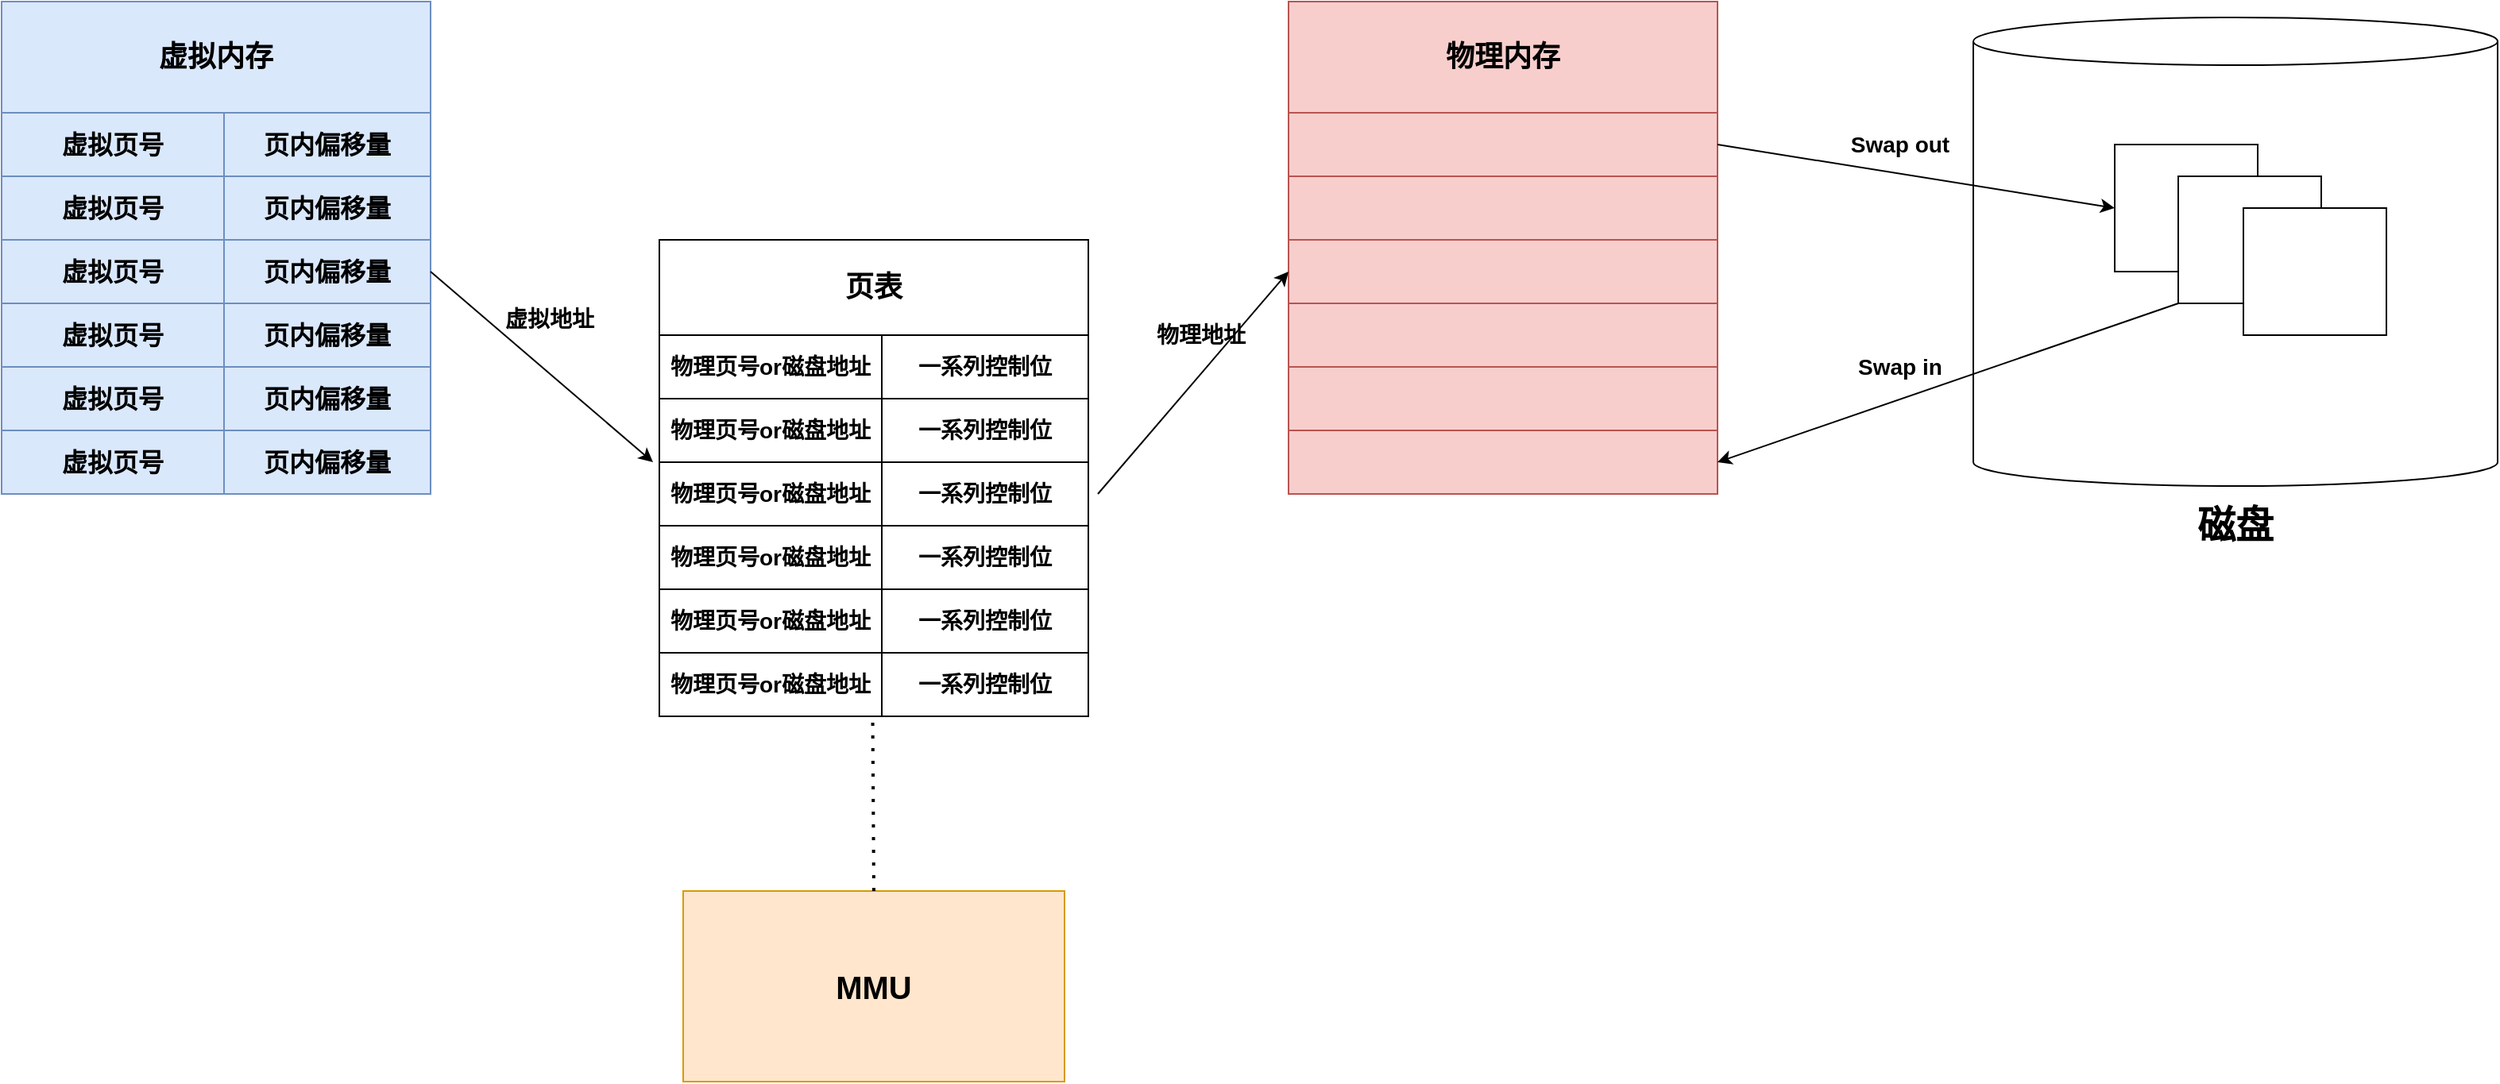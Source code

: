 <mxfile version="15.2.7" type="device"><diagram id="5N-aWrwZRQaq6qqaz2Q4" name="第 1 页"><mxGraphModel dx="1205" dy="696" grid="1" gridSize="10" guides="1" tooltips="1" connect="1" arrows="1" fold="1" page="1" pageScale="1" pageWidth="827" pageHeight="1169" math="0" shadow="0"><root><mxCell id="0"/><mxCell id="1" parent="0"/><mxCell id="Rd7HZUpaF6H0bhwwVIMR-1" value="&lt;b&gt;&lt;font style=&quot;font-size: 18px&quot;&gt;虚拟内存&lt;/font&gt;&lt;/b&gt;" style="rounded=0;whiteSpace=wrap;html=1;fillColor=#dae8fc;strokeColor=#6c8ebf;" vertex="1" parent="1"><mxGeometry y="90" width="270" height="70" as="geometry"/></mxCell><mxCell id="Rd7HZUpaF6H0bhwwVIMR-4" value="" style="group" vertex="1" connectable="0" parent="1"><mxGeometry y="160" width="270" height="40" as="geometry"/></mxCell><mxCell id="Rd7HZUpaF6H0bhwwVIMR-2" value="&lt;b&gt;&lt;font style=&quot;font-size: 16px&quot;&gt;虚拟页号&lt;/font&gt;&lt;/b&gt;" style="rounded=0;whiteSpace=wrap;html=1;fillColor=#dae8fc;strokeColor=#6c8ebf;" vertex="1" parent="Rd7HZUpaF6H0bhwwVIMR-4"><mxGeometry width="140" height="40" as="geometry"/></mxCell><mxCell id="Rd7HZUpaF6H0bhwwVIMR-3" value="&lt;b&gt;&lt;font style=&quot;font-size: 16px&quot;&gt;页内偏移量&lt;/font&gt;&lt;/b&gt;" style="rounded=0;whiteSpace=wrap;html=1;fillColor=#dae8fc;strokeColor=#6c8ebf;" vertex="1" parent="Rd7HZUpaF6H0bhwwVIMR-4"><mxGeometry x="140" width="130" height="40" as="geometry"/></mxCell><mxCell id="Rd7HZUpaF6H0bhwwVIMR-17" value="" style="group" vertex="1" connectable="0" parent="1"><mxGeometry x="414" y="300" width="270" height="40" as="geometry"/></mxCell><mxCell id="Rd7HZUpaF6H0bhwwVIMR-18" value="&lt;b&gt;&lt;font style=&quot;font-size: 14px&quot;&gt;物理页号or磁盘地址&lt;/font&gt;&lt;/b&gt;" style="rounded=0;whiteSpace=wrap;html=1;" vertex="1" parent="Rd7HZUpaF6H0bhwwVIMR-17"><mxGeometry width="140" height="40" as="geometry"/></mxCell><mxCell id="Rd7HZUpaF6H0bhwwVIMR-19" value="&lt;b&gt;&lt;font style=&quot;font-size: 14px&quot;&gt;一系列控制位&lt;/font&gt;&lt;/b&gt;" style="rounded=0;whiteSpace=wrap;html=1;" vertex="1" parent="Rd7HZUpaF6H0bhwwVIMR-17"><mxGeometry x="140" width="130" height="40" as="geometry"/></mxCell><mxCell id="Rd7HZUpaF6H0bhwwVIMR-20" value="&lt;b&gt;&lt;font style=&quot;font-size: 18px&quot;&gt;页表&lt;/font&gt;&lt;/b&gt;" style="rounded=0;whiteSpace=wrap;html=1;" vertex="1" parent="1"><mxGeometry x="414" y="240" width="270" height="60" as="geometry"/></mxCell><mxCell id="Rd7HZUpaF6H0bhwwVIMR-21" value="" style="group" vertex="1" connectable="0" parent="1"><mxGeometry y="200" width="270" height="40" as="geometry"/></mxCell><mxCell id="Rd7HZUpaF6H0bhwwVIMR-22" value="&lt;b&gt;&lt;font style=&quot;font-size: 16px&quot;&gt;虚拟页号&lt;/font&gt;&lt;/b&gt;" style="rounded=0;whiteSpace=wrap;html=1;fillColor=#dae8fc;strokeColor=#6c8ebf;" vertex="1" parent="Rd7HZUpaF6H0bhwwVIMR-21"><mxGeometry width="140" height="40" as="geometry"/></mxCell><mxCell id="Rd7HZUpaF6H0bhwwVIMR-23" value="&lt;b&gt;&lt;font style=&quot;font-size: 16px&quot;&gt;页内偏移量&lt;/font&gt;&lt;/b&gt;" style="rounded=0;whiteSpace=wrap;html=1;fillColor=#dae8fc;strokeColor=#6c8ebf;" vertex="1" parent="Rd7HZUpaF6H0bhwwVIMR-21"><mxGeometry x="140" width="130" height="40" as="geometry"/></mxCell><mxCell id="Rd7HZUpaF6H0bhwwVIMR-24" value="" style="group" vertex="1" connectable="0" parent="1"><mxGeometry y="240" width="270" height="40" as="geometry"/></mxCell><mxCell id="Rd7HZUpaF6H0bhwwVIMR-25" value="&lt;b&gt;&lt;font style=&quot;font-size: 16px&quot;&gt;虚拟页号&lt;/font&gt;&lt;/b&gt;" style="rounded=0;whiteSpace=wrap;html=1;fillColor=#dae8fc;strokeColor=#6c8ebf;" vertex="1" parent="Rd7HZUpaF6H0bhwwVIMR-24"><mxGeometry width="140" height="40" as="geometry"/></mxCell><mxCell id="Rd7HZUpaF6H0bhwwVIMR-26" value="&lt;b&gt;&lt;font style=&quot;font-size: 16px&quot;&gt;页内偏移量&lt;/font&gt;&lt;/b&gt;" style="rounded=0;whiteSpace=wrap;html=1;fillColor=#dae8fc;strokeColor=#6c8ebf;" vertex="1" parent="Rd7HZUpaF6H0bhwwVIMR-24"><mxGeometry x="140" width="130" height="40" as="geometry"/></mxCell><mxCell id="Rd7HZUpaF6H0bhwwVIMR-27" value="" style="group" vertex="1" connectable="0" parent="1"><mxGeometry y="280" width="270" height="40" as="geometry"/></mxCell><mxCell id="Rd7HZUpaF6H0bhwwVIMR-28" value="&lt;b&gt;&lt;font style=&quot;font-size: 16px&quot;&gt;虚拟页号&lt;/font&gt;&lt;/b&gt;" style="rounded=0;whiteSpace=wrap;html=1;fillColor=#dae8fc;strokeColor=#6c8ebf;" vertex="1" parent="Rd7HZUpaF6H0bhwwVIMR-27"><mxGeometry width="140" height="40" as="geometry"/></mxCell><mxCell id="Rd7HZUpaF6H0bhwwVIMR-29" value="&lt;b&gt;&lt;font style=&quot;font-size: 16px&quot;&gt;页内偏移量&lt;/font&gt;&lt;/b&gt;" style="rounded=0;whiteSpace=wrap;html=1;fillColor=#dae8fc;strokeColor=#6c8ebf;" vertex="1" parent="Rd7HZUpaF6H0bhwwVIMR-27"><mxGeometry x="140" width="130" height="40" as="geometry"/></mxCell><mxCell id="Rd7HZUpaF6H0bhwwVIMR-30" value="" style="group" vertex="1" connectable="0" parent="1"><mxGeometry y="320" width="270" height="40" as="geometry"/></mxCell><mxCell id="Rd7HZUpaF6H0bhwwVIMR-31" value="&lt;b&gt;&lt;font style=&quot;font-size: 16px&quot;&gt;虚拟页号&lt;/font&gt;&lt;/b&gt;" style="rounded=0;whiteSpace=wrap;html=1;fillColor=#dae8fc;strokeColor=#6c8ebf;" vertex="1" parent="Rd7HZUpaF6H0bhwwVIMR-30"><mxGeometry width="140" height="40" as="geometry"/></mxCell><mxCell id="Rd7HZUpaF6H0bhwwVIMR-32" value="&lt;b&gt;&lt;font style=&quot;font-size: 16px&quot;&gt;页内偏移量&lt;/font&gt;&lt;/b&gt;" style="rounded=0;whiteSpace=wrap;html=1;fillColor=#dae8fc;strokeColor=#6c8ebf;" vertex="1" parent="Rd7HZUpaF6H0bhwwVIMR-30"><mxGeometry x="140" width="130" height="40" as="geometry"/></mxCell><mxCell id="Rd7HZUpaF6H0bhwwVIMR-33" value="" style="group" vertex="1" connectable="0" parent="1"><mxGeometry y="360" width="270" height="40" as="geometry"/></mxCell><mxCell id="Rd7HZUpaF6H0bhwwVIMR-34" value="&lt;b&gt;&lt;font style=&quot;font-size: 16px&quot;&gt;虚拟页号&lt;/font&gt;&lt;/b&gt;" style="rounded=0;whiteSpace=wrap;html=1;fillColor=#dae8fc;strokeColor=#6c8ebf;" vertex="1" parent="Rd7HZUpaF6H0bhwwVIMR-33"><mxGeometry width="140" height="40" as="geometry"/></mxCell><mxCell id="Rd7HZUpaF6H0bhwwVIMR-35" value="&lt;b&gt;&lt;font style=&quot;font-size: 16px&quot;&gt;页内偏移量&lt;/font&gt;&lt;/b&gt;" style="rounded=0;whiteSpace=wrap;html=1;fillColor=#dae8fc;strokeColor=#6c8ebf;" vertex="1" parent="Rd7HZUpaF6H0bhwwVIMR-33"><mxGeometry x="140" width="130" height="40" as="geometry"/></mxCell><mxCell id="Rd7HZUpaF6H0bhwwVIMR-36" value="" style="group" vertex="1" connectable="0" parent="1"><mxGeometry x="414" y="340" width="270" height="40" as="geometry"/></mxCell><mxCell id="Rd7HZUpaF6H0bhwwVIMR-37" value="&lt;b&gt;&lt;font style=&quot;font-size: 14px&quot;&gt;物理页号or磁盘地址&lt;/font&gt;&lt;/b&gt;" style="rounded=0;whiteSpace=wrap;html=1;" vertex="1" parent="Rd7HZUpaF6H0bhwwVIMR-36"><mxGeometry width="140" height="40" as="geometry"/></mxCell><mxCell id="Rd7HZUpaF6H0bhwwVIMR-38" value="&lt;b&gt;&lt;font style=&quot;font-size: 14px&quot;&gt;一系列控制位&lt;/font&gt;&lt;/b&gt;" style="rounded=0;whiteSpace=wrap;html=1;" vertex="1" parent="Rd7HZUpaF6H0bhwwVIMR-36"><mxGeometry x="140" width="130" height="40" as="geometry"/></mxCell><mxCell id="Rd7HZUpaF6H0bhwwVIMR-39" value="" style="group" vertex="1" connectable="0" parent="1"><mxGeometry x="414" y="380" width="270" height="40" as="geometry"/></mxCell><mxCell id="Rd7HZUpaF6H0bhwwVIMR-40" value="&lt;b&gt;&lt;font style=&quot;font-size: 14px&quot;&gt;物理页号or磁盘地址&lt;/font&gt;&lt;/b&gt;" style="rounded=0;whiteSpace=wrap;html=1;" vertex="1" parent="Rd7HZUpaF6H0bhwwVIMR-39"><mxGeometry width="140" height="40" as="geometry"/></mxCell><mxCell id="Rd7HZUpaF6H0bhwwVIMR-41" value="&lt;b&gt;&lt;font style=&quot;font-size: 14px&quot;&gt;一系列控制位&lt;/font&gt;&lt;/b&gt;" style="rounded=0;whiteSpace=wrap;html=1;" vertex="1" parent="Rd7HZUpaF6H0bhwwVIMR-39"><mxGeometry x="140" width="130" height="40" as="geometry"/></mxCell><mxCell id="Rd7HZUpaF6H0bhwwVIMR-42" value="" style="group" vertex="1" connectable="0" parent="1"><mxGeometry x="414" y="420" width="270" height="40" as="geometry"/></mxCell><mxCell id="Rd7HZUpaF6H0bhwwVIMR-43" value="&lt;b&gt;&lt;font style=&quot;font-size: 14px&quot;&gt;物理页号or磁盘地址&lt;/font&gt;&lt;/b&gt;" style="rounded=0;whiteSpace=wrap;html=1;" vertex="1" parent="Rd7HZUpaF6H0bhwwVIMR-42"><mxGeometry width="140" height="40" as="geometry"/></mxCell><mxCell id="Rd7HZUpaF6H0bhwwVIMR-44" value="&lt;b&gt;&lt;font style=&quot;font-size: 14px&quot;&gt;一系列控制位&lt;/font&gt;&lt;/b&gt;" style="rounded=0;whiteSpace=wrap;html=1;" vertex="1" parent="Rd7HZUpaF6H0bhwwVIMR-42"><mxGeometry x="140" width="130" height="40" as="geometry"/></mxCell><mxCell id="Rd7HZUpaF6H0bhwwVIMR-45" value="" style="group" vertex="1" connectable="0" parent="1"><mxGeometry x="414" y="460" width="270" height="40" as="geometry"/></mxCell><mxCell id="Rd7HZUpaF6H0bhwwVIMR-46" value="&lt;b&gt;&lt;font style=&quot;font-size: 14px&quot;&gt;物理页号or磁盘地址&lt;/font&gt;&lt;/b&gt;" style="rounded=0;whiteSpace=wrap;html=1;" vertex="1" parent="Rd7HZUpaF6H0bhwwVIMR-45"><mxGeometry width="140" height="40" as="geometry"/></mxCell><mxCell id="Rd7HZUpaF6H0bhwwVIMR-47" value="&lt;b&gt;&lt;font style=&quot;font-size: 14px&quot;&gt;一系列控制位&lt;/font&gt;&lt;/b&gt;" style="rounded=0;whiteSpace=wrap;html=1;" vertex="1" parent="Rd7HZUpaF6H0bhwwVIMR-45"><mxGeometry x="140" width="130" height="40" as="geometry"/></mxCell><mxCell id="Rd7HZUpaF6H0bhwwVIMR-48" value="" style="group" vertex="1" connectable="0" parent="1"><mxGeometry x="414" y="500" width="270" height="40" as="geometry"/></mxCell><mxCell id="Rd7HZUpaF6H0bhwwVIMR-49" value="&lt;b&gt;&lt;font style=&quot;font-size: 14px&quot;&gt;物理页号or磁盘地址&lt;/font&gt;&lt;/b&gt;" style="rounded=0;whiteSpace=wrap;html=1;" vertex="1" parent="Rd7HZUpaF6H0bhwwVIMR-48"><mxGeometry width="140" height="40" as="geometry"/></mxCell><mxCell id="Rd7HZUpaF6H0bhwwVIMR-50" value="&lt;b&gt;&lt;font style=&quot;font-size: 14px&quot;&gt;一系列控制位&lt;/font&gt;&lt;/b&gt;" style="rounded=0;whiteSpace=wrap;html=1;" vertex="1" parent="Rd7HZUpaF6H0bhwwVIMR-48"><mxGeometry x="140" width="130" height="40" as="geometry"/></mxCell><mxCell id="Rd7HZUpaF6H0bhwwVIMR-51" value="&lt;b&gt;&lt;font style=&quot;font-size: 18px&quot;&gt;物理内存&lt;/font&gt;&lt;/b&gt;" style="rounded=0;whiteSpace=wrap;html=1;fillColor=#f8cecc;strokeColor=#b85450;" vertex="1" parent="1"><mxGeometry x="810" y="90" width="270" height="70" as="geometry"/></mxCell><mxCell id="Rd7HZUpaF6H0bhwwVIMR-70" value="&lt;span style=&quot;color: rgba(0 , 0 , 0 , 0) ; font-family: monospace ; font-size: 0px&quot;&gt;%3CmxGraphModel%3E%3Croot%3E%3CmxCell%20id%3D%220%22%2F%3E%3CmxCell%20id%3D%221%22%20parent%3D%220%22%2F%3E%3CmxCell%20id%3D%222%22%20value%3D%22%26lt%3Bb%26gt%3B%26lt%3Bfont%20style%3D%26quot%3Bfont-size%3A%2018px%26quot%3B%26gt%3B%E7%89%A9%E7%90%86%E5%86%85%E5%AD%98%26lt%3B%2Ffont%26gt%3B%26lt%3B%2Fb%26gt%3B%22%20style%3D%22rounded%3D0%3BwhiteSpace%3Dwrap%3Bhtml%3D1%3BfillColor%3D%23f8cecc%3BstrokeColor%3D%23b85450%3B%22%20vertex%3D%221%22%20parent%3D%221%22%3E%3CmxGeometry%20x%3D%22740%22%20y%3D%22100%22%20width%3D%22270%22%20height%3D%2270%22%20as%3D%22geometry%22%2F%3E%3C%2FmxCell%3E%3C%2Froot%3E%3C%2FmxGraphModel%3E&lt;/span&gt;" style="rounded=0;whiteSpace=wrap;html=1;fillColor=#f8cecc;strokeColor=#b85450;" vertex="1" parent="1"><mxGeometry x="810" y="160" width="270" height="40" as="geometry"/></mxCell><mxCell id="Rd7HZUpaF6H0bhwwVIMR-71" value="&lt;span style=&quot;color: rgba(0 , 0 , 0 , 0) ; font-family: monospace ; font-size: 0px&quot;&gt;%3CmxGraphModel%3E%3Croot%3E%3CmxCell%20id%3D%220%22%2F%3E%3CmxCell%20id%3D%221%22%20parent%3D%220%22%2F%3E%3CmxCell%20id%3D%222%22%20value%3D%22%26lt%3Bb%26gt%3B%26lt%3Bfont%20style%3D%26quot%3Bfont-size%3A%2018px%26quot%3B%26gt%3B%E7%89%A9%E7%90%86%E5%86%85%E5%AD%98%26lt%3B%2Ffont%26gt%3B%26lt%3B%2Fb%26gt%3B%22%20style%3D%22rounded%3D0%3BwhiteSpace%3Dwrap%3Bhtml%3D1%3BfillColor%3D%23f8cecc%3BstrokeColor%3D%23b85450%3B%22%20vertex%3D%221%22%20parent%3D%221%22%3E%3CmxGeometry%20x%3D%22740%22%20y%3D%22100%22%20width%3D%22270%22%20height%3D%2270%22%20as%3D%22geometry%22%2F%3E%3C%2FmxCell%3E%3C%2Froot%3E%3C%2FmxGraphModel%3E&lt;/span&gt;" style="rounded=0;whiteSpace=wrap;html=1;fillColor=#f8cecc;strokeColor=#b85450;" vertex="1" parent="1"><mxGeometry x="810" y="200" width="270" height="40" as="geometry"/></mxCell><mxCell id="Rd7HZUpaF6H0bhwwVIMR-72" value="&lt;span style=&quot;color: rgba(0 , 0 , 0 , 0) ; font-family: monospace ; font-size: 0px&quot;&gt;%3CmxGraphModel%3E%3Croot%3E%3CmxCell%20id%3D%220%22%2F%3E%3CmxCell%20id%3D%221%22%20parent%3D%220%22%2F%3E%3CmxCell%20id%3D%222%22%20value%3D%22%26lt%3Bb%26gt%3B%26lt%3Bfont%20style%3D%26quot%3Bfont-size%3A%2018px%26quot%3B%26gt%3B%E7%89%A9%E7%90%86%E5%86%85%E5%AD%98%26lt%3B%2Ffont%26gt%3B%26lt%3B%2Fb%26gt%3B%22%20style%3D%22rounded%3D0%3BwhiteSpace%3Dwrap%3Bhtml%3D1%3BfillColor%3D%23f8cecc%3BstrokeColor%3D%23b85450%3B%22%20vertex%3D%221%22%20parent%3D%221%22%3E%3CmxGeometry%20x%3D%22740%22%20y%3D%22100%22%20width%3D%22270%22%20height%3D%2270%22%20as%3D%22geometry%22%2F%3E%3C%2FmxCell%3E%3C%2Froot%3E%3C%2FmxGraphModel%3E&lt;/span&gt;" style="rounded=0;whiteSpace=wrap;html=1;fillColor=#f8cecc;strokeColor=#b85450;" vertex="1" parent="1"><mxGeometry x="810" y="240" width="270" height="40" as="geometry"/></mxCell><mxCell id="Rd7HZUpaF6H0bhwwVIMR-73" value="&lt;span style=&quot;color: rgba(0 , 0 , 0 , 0) ; font-family: monospace ; font-size: 0px&quot;&gt;%3CmxGraphModel%3E%3Croot%3E%3CmxCell%20id%3D%220%22%2F%3E%3CmxCell%20id%3D%221%22%20parent%3D%220%22%2F%3E%3CmxCell%20id%3D%222%22%20value%3D%22%26lt%3Bb%26gt%3B%26lt%3Bfont%20style%3D%26quot%3Bfont-size%3A%2018px%26quot%3B%26gt%3B%E7%89%A9%E7%90%86%E5%86%85%E5%AD%98%26lt%3B%2Ffont%26gt%3B%26lt%3B%2Fb%26gt%3B%22%20style%3D%22rounded%3D0%3BwhiteSpace%3Dwrap%3Bhtml%3D1%3BfillColor%3D%23f8cecc%3BstrokeColor%3D%23b85450%3B%22%20vertex%3D%221%22%20parent%3D%221%22%3E%3CmxGeometry%20x%3D%22740%22%20y%3D%22100%22%20width%3D%22270%22%20height%3D%2270%22%20as%3D%22geometry%22%2F%3E%3C%2FmxCell%3E%3C%2Froot%3E%3C%2FmxGraphModel%3E&lt;/span&gt;" style="rounded=0;whiteSpace=wrap;html=1;fillColor=#f8cecc;strokeColor=#b85450;" vertex="1" parent="1"><mxGeometry x="810" y="280" width="270" height="40" as="geometry"/></mxCell><mxCell id="Rd7HZUpaF6H0bhwwVIMR-74" value="&lt;span style=&quot;color: rgba(0 , 0 , 0 , 0) ; font-family: monospace ; font-size: 0px&quot;&gt;%3CmxGraphModel%3E%3Croot%3E%3CmxCell%20id%3D%220%22%2F%3E%3CmxCell%20id%3D%221%22%20parent%3D%220%22%2F%3E%3CmxCell%20id%3D%222%22%20value%3D%22%26lt%3Bb%26gt%3B%26lt%3Bfont%20style%3D%26quot%3Bfont-size%3A%2018px%26quot%3B%26gt%3B%E7%89%A9%E7%90%86%E5%86%85%E5%AD%98%26lt%3B%2Ffont%26gt%3B%26lt%3B%2Fb%26gt%3B%22%20style%3D%22rounded%3D0%3BwhiteSpace%3Dwrap%3Bhtml%3D1%3BfillColor%3D%23f8cecc%3BstrokeColor%3D%23b85450%3B%22%20vertex%3D%221%22%20parent%3D%221%22%3E%3CmxGeometry%20x%3D%22740%22%20y%3D%22100%22%20width%3D%22270%22%20height%3D%2270%22%20as%3D%22geometry%22%2F%3E%3C%2FmxCell%3E%3C%2Froot%3E%3C%2FmxGraphModel%3E&lt;/span&gt;" style="rounded=0;whiteSpace=wrap;html=1;fillColor=#f8cecc;strokeColor=#b85450;" vertex="1" parent="1"><mxGeometry x="810" y="320" width="270" height="40" as="geometry"/></mxCell><mxCell id="Rd7HZUpaF6H0bhwwVIMR-75" value="&lt;span style=&quot;color: rgba(0 , 0 , 0 , 0) ; font-family: monospace ; font-size: 0px&quot;&gt;%3CmxGraphModel%3E%3Croot%3E%3CmxCell%20id%3D%220%22%2F%3E%3CmxCell%20id%3D%221%22%20parent%3D%220%22%2F%3E%3CmxCell%20id%3D%222%22%20value%3D%22%26lt%3Bb%26gt%3B%26lt%3Bfont%20style%3D%26quot%3Bfont-size%3A%2018px%26quot%3B%26gt%3B%E7%89%A9%E7%90%86%E5%86%85%E5%AD%98%26lt%3B%2Ffont%26gt%3B%26lt%3B%2Fb%26gt%3B%22%20style%3D%22rounded%3D0%3BwhiteSpace%3Dwrap%3Bhtml%3D1%3BfillColor%3D%23f8cecc%3BstrokeColor%3D%23b85450%3B%22%20vertex%3D%221%22%20parent%3D%221%22%3E%3CmxGeometry%20x%3D%22740%22%20y%3D%22100%22%20width%3D%22270%22%20height%3D%2270%22%20as%3D%22geometry%22%2F%3E%3C%2FmxCell%3E%3C%2Froot%3E%3C%2FmxGraphModel%3E&lt;/span&gt;" style="rounded=0;whiteSpace=wrap;html=1;fillColor=#f8cecc;strokeColor=#b85450;" vertex="1" parent="1"><mxGeometry x="810" y="360" width="270" height="40" as="geometry"/></mxCell><mxCell id="Rd7HZUpaF6H0bhwwVIMR-76" value="" style="endArrow=classic;html=1;exitX=1;exitY=0.5;exitDx=0;exitDy=0;" edge="1" parent="1" source="Rd7HZUpaF6H0bhwwVIMR-26"><mxGeometry width="50" height="50" relative="1" as="geometry"><mxPoint x="350" y="220" as="sourcePoint"/><mxPoint x="410" y="380" as="targetPoint"/></mxGeometry></mxCell><mxCell id="Rd7HZUpaF6H0bhwwVIMR-77" value="&lt;b&gt;&lt;font style=&quot;font-size: 14px&quot;&gt;虚拟地址&lt;/font&gt;&lt;/b&gt;" style="text;html=1;strokeColor=none;fillColor=none;align=center;verticalAlign=middle;whiteSpace=wrap;rounded=0;" vertex="1" parent="1"><mxGeometry x="310" y="280" width="70" height="20" as="geometry"/></mxCell><mxCell id="Rd7HZUpaF6H0bhwwVIMR-78" value="" style="endArrow=classic;html=1;entryX=0;entryY=0.5;entryDx=0;entryDy=0;" edge="1" parent="1" target="Rd7HZUpaF6H0bhwwVIMR-72"><mxGeometry width="50" height="50" relative="1" as="geometry"><mxPoint x="690" y="400" as="sourcePoint"/><mxPoint x="830" y="360" as="targetPoint"/></mxGeometry></mxCell><mxCell id="Rd7HZUpaF6H0bhwwVIMR-79" value="&lt;b&gt;&lt;font style=&quot;font-size: 14px&quot;&gt;物理地址&lt;/font&gt;&lt;/b&gt;" style="text;html=1;strokeColor=none;fillColor=none;align=center;verticalAlign=middle;whiteSpace=wrap;rounded=0;" vertex="1" parent="1"><mxGeometry x="720" y="290" width="70" height="20" as="geometry"/></mxCell><mxCell id="Rd7HZUpaF6H0bhwwVIMR-80" value="&lt;font style=&quot;font-size: 20px&quot;&gt;&lt;b&gt;MMU&lt;/b&gt;&lt;/font&gt;" style="rounded=0;whiteSpace=wrap;html=1;fillColor=#ffe6cc;strokeColor=#d79b00;" vertex="1" parent="1"><mxGeometry x="429" y="650" width="240" height="120" as="geometry"/></mxCell><mxCell id="Rd7HZUpaF6H0bhwwVIMR-81" value="" style="endArrow=none;dashed=1;html=1;dashPattern=1 3;strokeWidth=2;exitX=0.5;exitY=0;exitDx=0;exitDy=0;entryX=0.959;entryY=1.024;entryDx=0;entryDy=0;entryPerimeter=0;" edge="1" parent="1" source="Rd7HZUpaF6H0bhwwVIMR-80" target="Rd7HZUpaF6H0bhwwVIMR-49"><mxGeometry width="50" height="50" relative="1" as="geometry"><mxPoint x="510" y="650" as="sourcePoint"/><mxPoint x="560" y="600" as="targetPoint"/></mxGeometry></mxCell><mxCell id="Rd7HZUpaF6H0bhwwVIMR-82" value="" style="shape=cylinder3;whiteSpace=wrap;html=1;boundedLbl=1;backgroundOutline=1;size=15;" vertex="1" parent="1"><mxGeometry x="1241" y="100" width="330" height="295" as="geometry"/></mxCell><mxCell id="Rd7HZUpaF6H0bhwwVIMR-83" value="&lt;b&gt;&lt;font style=&quot;font-size: 24px&quot;&gt;磁盘&lt;/font&gt;&lt;/b&gt;" style="text;html=1;strokeColor=none;fillColor=none;align=center;verticalAlign=middle;whiteSpace=wrap;rounded=0;" vertex="1" parent="1"><mxGeometry x="1349" y="410" width="114" height="20" as="geometry"/></mxCell><mxCell id="Rd7HZUpaF6H0bhwwVIMR-87" value="" style="group" vertex="1" connectable="0" parent="1"><mxGeometry x="1330" y="180" width="171" height="120" as="geometry"/></mxCell><mxCell id="Rd7HZUpaF6H0bhwwVIMR-84" value="" style="rounded=0;whiteSpace=wrap;html=1;" vertex="1" parent="Rd7HZUpaF6H0bhwwVIMR-87"><mxGeometry width="90" height="80" as="geometry"/></mxCell><mxCell id="Rd7HZUpaF6H0bhwwVIMR-85" value="" style="rounded=0;whiteSpace=wrap;html=1;" vertex="1" parent="Rd7HZUpaF6H0bhwwVIMR-87"><mxGeometry x="40" y="20" width="90" height="80" as="geometry"/></mxCell><mxCell id="Rd7HZUpaF6H0bhwwVIMR-86" value="" style="rounded=0;whiteSpace=wrap;html=1;" vertex="1" parent="Rd7HZUpaF6H0bhwwVIMR-87"><mxGeometry x="81" y="40" width="90" height="80" as="geometry"/></mxCell><mxCell id="Rd7HZUpaF6H0bhwwVIMR-88" value="" style="endArrow=classic;html=1;exitX=1;exitY=0.5;exitDx=0;exitDy=0;entryX=0;entryY=0.5;entryDx=0;entryDy=0;" edge="1" parent="1" source="Rd7HZUpaF6H0bhwwVIMR-70" target="Rd7HZUpaF6H0bhwwVIMR-84"><mxGeometry width="50" height="50" relative="1" as="geometry"><mxPoint x="1160" y="240" as="sourcePoint"/><mxPoint x="1210" y="190" as="targetPoint"/></mxGeometry></mxCell><mxCell id="Rd7HZUpaF6H0bhwwVIMR-89" value="&lt;b&gt;&lt;font style=&quot;font-size: 14px&quot;&gt;Swap out&lt;/font&gt;&lt;/b&gt;" style="text;html=1;strokeColor=none;fillColor=none;align=center;verticalAlign=middle;whiteSpace=wrap;rounded=0;" vertex="1" parent="1"><mxGeometry x="1160" y="170" width="70" height="20" as="geometry"/></mxCell><mxCell id="Rd7HZUpaF6H0bhwwVIMR-90" value="" style="endArrow=classic;html=1;entryX=1;entryY=0.5;entryDx=0;entryDy=0;exitX=0;exitY=1;exitDx=0;exitDy=0;" edge="1" parent="1" source="Rd7HZUpaF6H0bhwwVIMR-85" target="Rd7HZUpaF6H0bhwwVIMR-75"><mxGeometry width="50" height="50" relative="1" as="geometry"><mxPoint x="1160" y="410" as="sourcePoint"/><mxPoint x="1210" y="360" as="targetPoint"/></mxGeometry></mxCell><mxCell id="Rd7HZUpaF6H0bhwwVIMR-91" value="&lt;b&gt;&lt;font style=&quot;font-size: 14px&quot;&gt;Swap in&lt;/font&gt;&lt;/b&gt;" style="text;html=1;strokeColor=none;fillColor=none;align=center;verticalAlign=middle;whiteSpace=wrap;rounded=0;" vertex="1" parent="1"><mxGeometry x="1160" y="310" width="70" height="20" as="geometry"/></mxCell></root></mxGraphModel></diagram></mxfile>